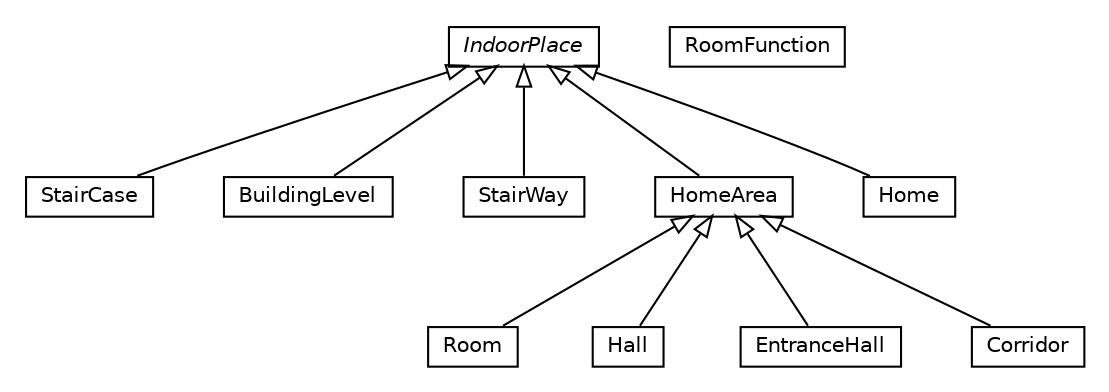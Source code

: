 #!/usr/local/bin/dot
#
# Class diagram 
# Generated by UMLGraph version R5_6-24-gf6e263 (http://www.umlgraph.org/)
#

digraph G {
	edge [fontname="Helvetica",fontsize=10,labelfontname="Helvetica",labelfontsize=10];
	node [fontname="Helvetica",fontsize=10,shape=plaintext];
	nodesep=0.25;
	ranksep=0.5;
	// org.universAAL.ontology.location.indoor.Room
	c1877 [label=<<table title="org.universAAL.ontology.location.indoor.Room" border="0" cellborder="1" cellspacing="0" cellpadding="2" port="p" href="./Room.html">
		<tr><td><table border="0" cellspacing="0" cellpadding="1">
<tr><td align="center" balign="center"> Room </td></tr>
		</table></td></tr>
		</table>>, URL="./Room.html", fontname="Helvetica", fontcolor="black", fontsize=10.0];
	// org.universAAL.ontology.location.indoor.Hall
	c1878 [label=<<table title="org.universAAL.ontology.location.indoor.Hall" border="0" cellborder="1" cellspacing="0" cellpadding="2" port="p" href="./Hall.html">
		<tr><td><table border="0" cellspacing="0" cellpadding="1">
<tr><td align="center" balign="center"> Hall </td></tr>
		</table></td></tr>
		</table>>, URL="./Hall.html", fontname="Helvetica", fontcolor="black", fontsize=10.0];
	// org.universAAL.ontology.location.indoor.StairCase
	c1879 [label=<<table title="org.universAAL.ontology.location.indoor.StairCase" border="0" cellborder="1" cellspacing="0" cellpadding="2" port="p" href="./StairCase.html">
		<tr><td><table border="0" cellspacing="0" cellpadding="1">
<tr><td align="center" balign="center"> StairCase </td></tr>
		</table></td></tr>
		</table>>, URL="./StairCase.html", fontname="Helvetica", fontcolor="black", fontsize=10.0];
	// org.universAAL.ontology.location.indoor.BuildingLevel
	c1880 [label=<<table title="org.universAAL.ontology.location.indoor.BuildingLevel" border="0" cellborder="1" cellspacing="0" cellpadding="2" port="p" href="./BuildingLevel.html">
		<tr><td><table border="0" cellspacing="0" cellpadding="1">
<tr><td align="center" balign="center"> BuildingLevel </td></tr>
		</table></td></tr>
		</table>>, URL="./BuildingLevel.html", fontname="Helvetica", fontcolor="black", fontsize=10.0];
	// org.universAAL.ontology.location.indoor.StairWay
	c1881 [label=<<table title="org.universAAL.ontology.location.indoor.StairWay" border="0" cellborder="1" cellspacing="0" cellpadding="2" port="p" href="./StairWay.html">
		<tr><td><table border="0" cellspacing="0" cellpadding="1">
<tr><td align="center" balign="center"> StairWay </td></tr>
		</table></td></tr>
		</table>>, URL="./StairWay.html", fontname="Helvetica", fontcolor="black", fontsize=10.0];
	// org.universAAL.ontology.location.indoor.EntranceHall
	c1882 [label=<<table title="org.universAAL.ontology.location.indoor.EntranceHall" border="0" cellborder="1" cellspacing="0" cellpadding="2" port="p" href="./EntranceHall.html">
		<tr><td><table border="0" cellspacing="0" cellpadding="1">
<tr><td align="center" balign="center"> EntranceHall </td></tr>
		</table></td></tr>
		</table>>, URL="./EntranceHall.html", fontname="Helvetica", fontcolor="black", fontsize=10.0];
	// org.universAAL.ontology.location.indoor.RoomFunction
	c1883 [label=<<table title="org.universAAL.ontology.location.indoor.RoomFunction" border="0" cellborder="1" cellspacing="0" cellpadding="2" port="p" href="./RoomFunction.html">
		<tr><td><table border="0" cellspacing="0" cellpadding="1">
<tr><td align="center" balign="center"> RoomFunction </td></tr>
		</table></td></tr>
		</table>>, URL="./RoomFunction.html", fontname="Helvetica", fontcolor="black", fontsize=10.0];
	// org.universAAL.ontology.location.indoor.HomeArea
	c1884 [label=<<table title="org.universAAL.ontology.location.indoor.HomeArea" border="0" cellborder="1" cellspacing="0" cellpadding="2" port="p" href="./HomeArea.html">
		<tr><td><table border="0" cellspacing="0" cellpadding="1">
<tr><td align="center" balign="center"> HomeArea </td></tr>
		</table></td></tr>
		</table>>, URL="./HomeArea.html", fontname="Helvetica", fontcolor="black", fontsize=10.0];
	// org.universAAL.ontology.location.indoor.Corridor
	c1885 [label=<<table title="org.universAAL.ontology.location.indoor.Corridor" border="0" cellborder="1" cellspacing="0" cellpadding="2" port="p" href="./Corridor.html">
		<tr><td><table border="0" cellspacing="0" cellpadding="1">
<tr><td align="center" balign="center"> Corridor </td></tr>
		</table></td></tr>
		</table>>, URL="./Corridor.html", fontname="Helvetica", fontcolor="black", fontsize=10.0];
	// org.universAAL.ontology.location.indoor.Home
	c1886 [label=<<table title="org.universAAL.ontology.location.indoor.Home" border="0" cellborder="1" cellspacing="0" cellpadding="2" port="p" href="./Home.html">
		<tr><td><table border="0" cellspacing="0" cellpadding="1">
<tr><td align="center" balign="center"> Home </td></tr>
		</table></td></tr>
		</table>>, URL="./Home.html", fontname="Helvetica", fontcolor="black", fontsize=10.0];
	// org.universAAL.ontology.location.indoor.IndoorPlace
	c1887 [label=<<table title="org.universAAL.ontology.location.indoor.IndoorPlace" border="0" cellborder="1" cellspacing="0" cellpadding="2" port="p" href="./IndoorPlace.html">
		<tr><td><table border="0" cellspacing="0" cellpadding="1">
<tr><td align="center" balign="center"><font face="Helvetica-Oblique"> IndoorPlace </font></td></tr>
		</table></td></tr>
		</table>>, URL="./IndoorPlace.html", fontname="Helvetica", fontcolor="black", fontsize=10.0];
	//org.universAAL.ontology.location.indoor.Room extends org.universAAL.ontology.location.indoor.HomeArea
	c1884:p -> c1877:p [dir=back,arrowtail=empty];
	//org.universAAL.ontology.location.indoor.Hall extends org.universAAL.ontology.location.indoor.HomeArea
	c1884:p -> c1878:p [dir=back,arrowtail=empty];
	//org.universAAL.ontology.location.indoor.StairCase extends org.universAAL.ontology.location.indoor.IndoorPlace
	c1887:p -> c1879:p [dir=back,arrowtail=empty];
	//org.universAAL.ontology.location.indoor.BuildingLevel extends org.universAAL.ontology.location.indoor.IndoorPlace
	c1887:p -> c1880:p [dir=back,arrowtail=empty];
	//org.universAAL.ontology.location.indoor.StairWay extends org.universAAL.ontology.location.indoor.IndoorPlace
	c1887:p -> c1881:p [dir=back,arrowtail=empty];
	//org.universAAL.ontology.location.indoor.EntranceHall extends org.universAAL.ontology.location.indoor.HomeArea
	c1884:p -> c1882:p [dir=back,arrowtail=empty];
	//org.universAAL.ontology.location.indoor.HomeArea extends org.universAAL.ontology.location.indoor.IndoorPlace
	c1887:p -> c1884:p [dir=back,arrowtail=empty];
	//org.universAAL.ontology.location.indoor.Corridor extends org.universAAL.ontology.location.indoor.HomeArea
	c1884:p -> c1885:p [dir=back,arrowtail=empty];
	//org.universAAL.ontology.location.indoor.Home extends org.universAAL.ontology.location.indoor.IndoorPlace
	c1887:p -> c1886:p [dir=back,arrowtail=empty];
}


